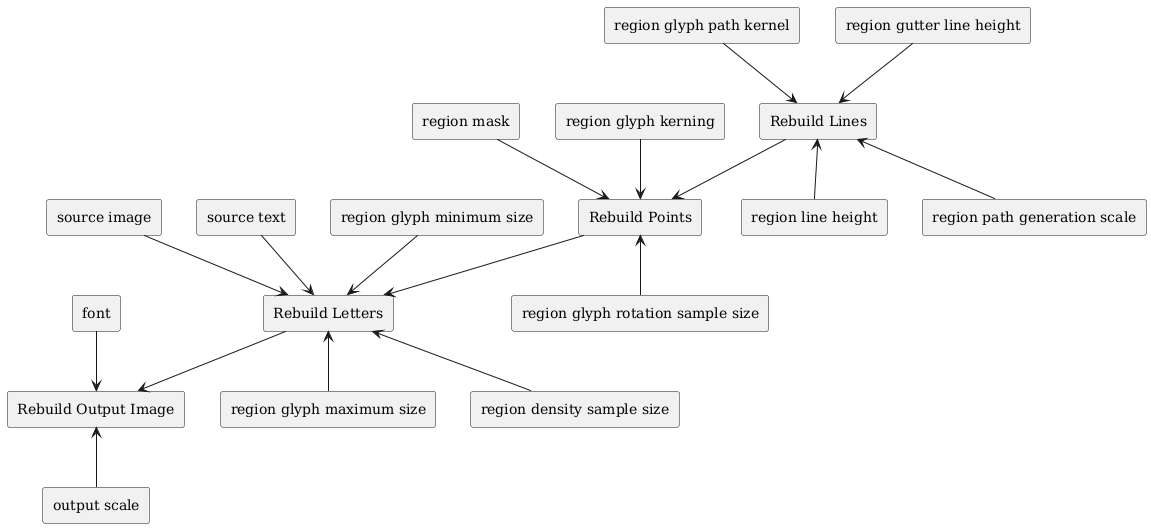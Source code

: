 @startuml data_flow_subsys
skinparam defaultFontName DejaVu Serif

rectangle "source image" as csi
rectangle "source text" as cst
rectangle "font" as cf
rectangle "output scale" as cos
rectangle "region mask" as crm
rectangle "region glyph path kernel" as crpk
rectangle "region gutter line height" as crglh
rectangle "region line height" as crlh
rectangle "region glyph kerning" as crgk
rectangle "region glyph minimum size" as crgmins
rectangle "region glyph maximum size" as crgmaxs
rectangle "region density sample size" as crdss
rectangle "region glyph rotation sample size" as crgrss
rectangle "region path generation scale" as crpgs

rectangle "Rebuild Lines" as rli
rectangle "Rebuild Points" as rp
rectangle "Rebuild Letters" as rle
rectangle "Rebuild Output Image" as roi

csi -d-> rle
cst -d-> rle
crgmins -d-> rle
crgmaxs -u-> rle
crdss -u-> rle

cf -d-> roi
cos -u-> roi

crm -d-> rp
crgk -d-> rp
crgrss -u-> rp

crpk -d-> rli
crglh -d-> rli
crlh -u-> rli
crpgs -u-> rli

rli -d-> rp
rp -d-> rle
rle -d-> roi

@enduml